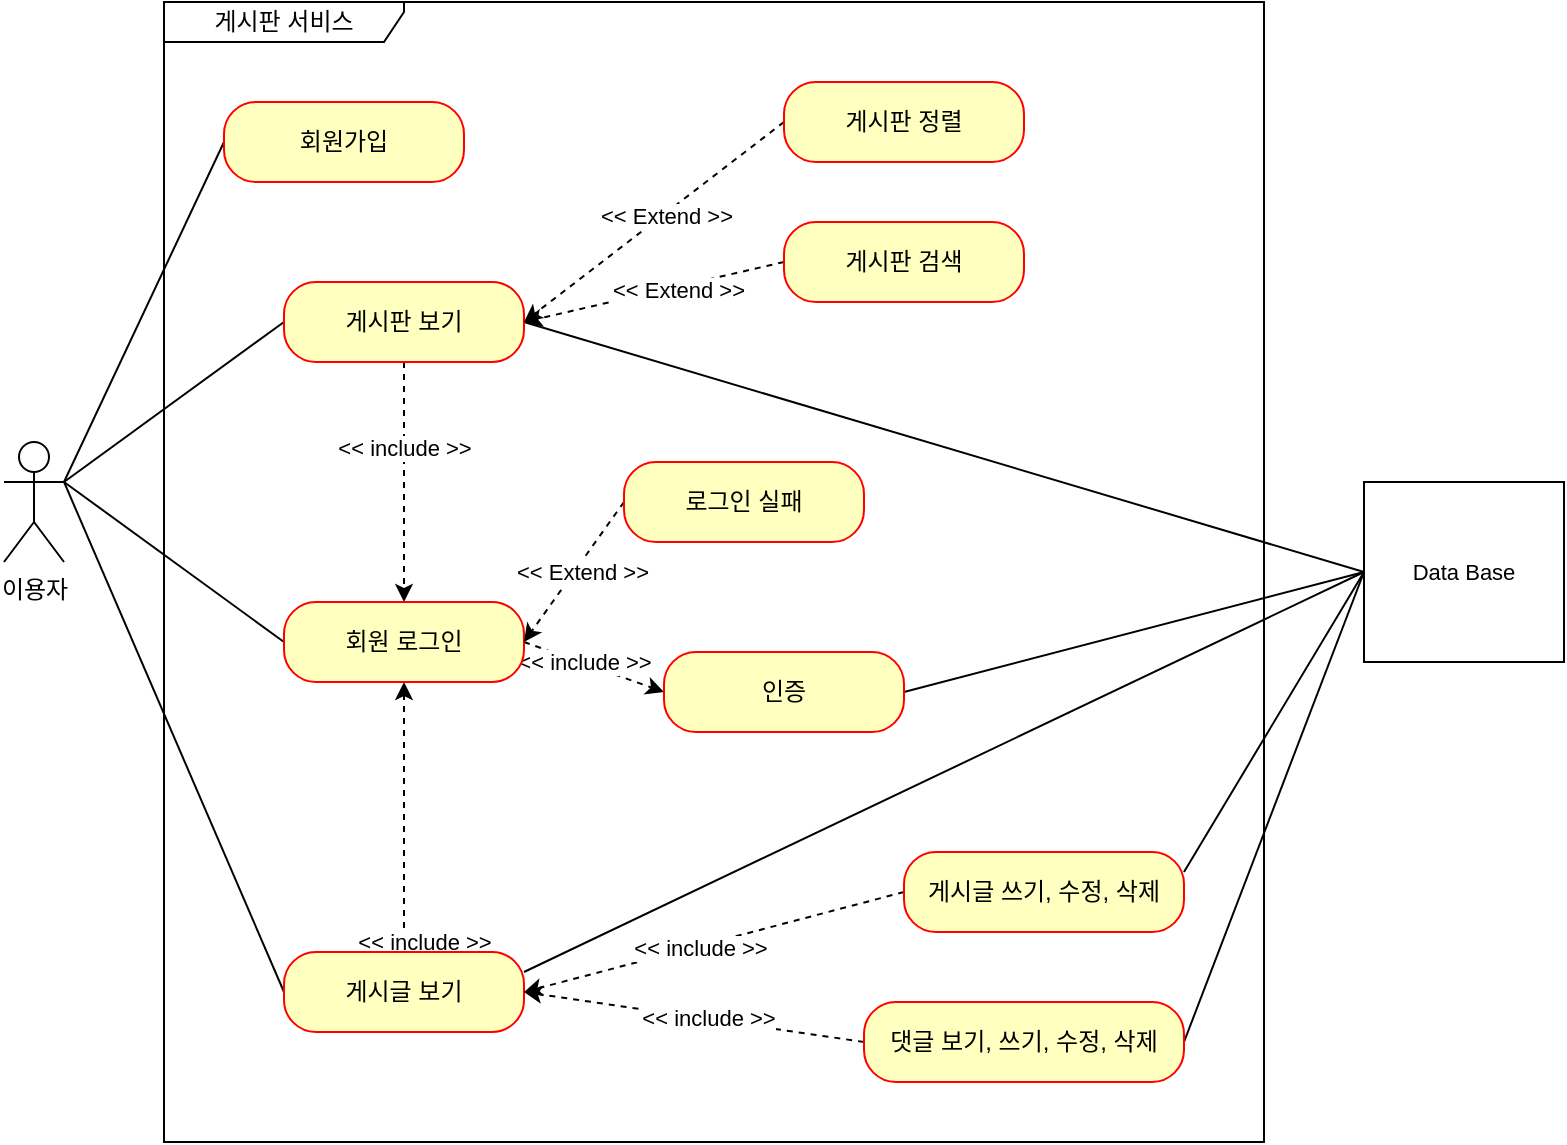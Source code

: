 <mxfile version="21.6.7" type="github">
  <diagram name="페이지-1" id="axtfGhd3DeizFLT9HOAL">
    <mxGraphModel dx="1434" dy="758" grid="1" gridSize="10" guides="1" tooltips="1" connect="1" arrows="1" fold="1" page="1" pageScale="1" pageWidth="827" pageHeight="1169" math="0" shadow="0">
      <root>
        <mxCell id="0" />
        <mxCell id="1" parent="0" />
        <mxCell id="yGNI9pminCK-v2cQuEcI-1" value="이용자" style="shape=umlActor;verticalLabelPosition=bottom;verticalAlign=top;html=1;" vertex="1" parent="1">
          <mxGeometry x="10" y="340" width="30" height="60" as="geometry" />
        </mxCell>
        <mxCell id="yGNI9pminCK-v2cQuEcI-6" value="게시판 서비스" style="shape=umlFrame;whiteSpace=wrap;html=1;pointerEvents=0;width=120;height=20;" vertex="1" parent="1">
          <mxGeometry x="90" y="120" width="550" height="570" as="geometry" />
        </mxCell>
        <mxCell id="yGNI9pminCK-v2cQuEcI-21" style="rounded=0;orthogonalLoop=1;jettySize=auto;html=1;exitX=0;exitY=0.5;exitDx=0;exitDy=0;entryX=1;entryY=0.333;entryDx=0;entryDy=0;entryPerimeter=0;endArrow=none;endFill=0;" edge="1" parent="1" source="yGNI9pminCK-v2cQuEcI-8" target="yGNI9pminCK-v2cQuEcI-1">
          <mxGeometry relative="1" as="geometry" />
        </mxCell>
        <mxCell id="yGNI9pminCK-v2cQuEcI-8" value="회원가입" style="rounded=1;whiteSpace=wrap;html=1;arcSize=40;fontColor=#000000;fillColor=#ffffc0;strokeColor=#ff0000;" vertex="1" parent="1">
          <mxGeometry x="120" y="170" width="120" height="40" as="geometry" />
        </mxCell>
        <mxCell id="yGNI9pminCK-v2cQuEcI-23" style="edgeStyle=none;shape=connector;rounded=0;orthogonalLoop=1;jettySize=auto;html=1;exitX=0;exitY=0.5;exitDx=0;exitDy=0;entryX=1;entryY=0.333;entryDx=0;entryDy=0;entryPerimeter=0;labelBackgroundColor=default;strokeColor=default;fontFamily=Helvetica;fontSize=11;fontColor=default;endArrow=none;endFill=0;" edge="1" parent="1" source="yGNI9pminCK-v2cQuEcI-10" target="yGNI9pminCK-v2cQuEcI-1">
          <mxGeometry relative="1" as="geometry" />
        </mxCell>
        <mxCell id="yGNI9pminCK-v2cQuEcI-30" style="edgeStyle=none;shape=connector;rounded=0;orthogonalLoop=1;jettySize=auto;html=1;exitX=0.5;exitY=1;exitDx=0;exitDy=0;entryX=0.5;entryY=0;entryDx=0;entryDy=0;labelBackgroundColor=default;strokeColor=default;fontFamily=Helvetica;fontSize=11;fontColor=default;endArrow=classic;endFill=1;dashed=1;" edge="1" parent="1" source="yGNI9pminCK-v2cQuEcI-10" target="yGNI9pminCK-v2cQuEcI-14">
          <mxGeometry relative="1" as="geometry" />
        </mxCell>
        <mxCell id="yGNI9pminCK-v2cQuEcI-32" value="&amp;lt;&amp;lt; include &amp;gt;&amp;gt;" style="edgeLabel;html=1;align=center;verticalAlign=middle;resizable=0;points=[];fontSize=11;fontFamily=Helvetica;fontColor=default;" vertex="1" connectable="0" parent="yGNI9pminCK-v2cQuEcI-30">
          <mxGeometry x="-0.269" relative="1" as="geometry">
            <mxPoint y="-1" as="offset" />
          </mxGeometry>
        </mxCell>
        <mxCell id="yGNI9pminCK-v2cQuEcI-48" style="edgeStyle=none;shape=connector;rounded=0;orthogonalLoop=1;jettySize=auto;html=1;exitX=1;exitY=0.5;exitDx=0;exitDy=0;entryX=0;entryY=0.5;entryDx=0;entryDy=0;labelBackgroundColor=default;strokeColor=default;fontFamily=Helvetica;fontSize=11;fontColor=default;endArrow=none;endFill=0;" edge="1" parent="1" source="yGNI9pminCK-v2cQuEcI-10" target="yGNI9pminCK-v2cQuEcI-45">
          <mxGeometry relative="1" as="geometry" />
        </mxCell>
        <mxCell id="yGNI9pminCK-v2cQuEcI-10" value="게시판 보기" style="rounded=1;whiteSpace=wrap;html=1;arcSize=40;fontColor=#000000;fillColor=#ffffc0;strokeColor=#ff0000;" vertex="1" parent="1">
          <mxGeometry x="150" y="260" width="120" height="40" as="geometry" />
        </mxCell>
        <mxCell id="yGNI9pminCK-v2cQuEcI-24" style="edgeStyle=none;shape=connector;rounded=0;orthogonalLoop=1;jettySize=auto;html=1;exitX=0;exitY=0.5;exitDx=0;exitDy=0;entryX=1;entryY=0.333;entryDx=0;entryDy=0;entryPerimeter=0;labelBackgroundColor=default;strokeColor=default;fontFamily=Helvetica;fontSize=11;fontColor=default;endArrow=none;endFill=0;" edge="1" parent="1" source="yGNI9pminCK-v2cQuEcI-11" target="yGNI9pminCK-v2cQuEcI-1">
          <mxGeometry relative="1" as="geometry" />
        </mxCell>
        <mxCell id="yGNI9pminCK-v2cQuEcI-31" style="edgeStyle=none;shape=connector;rounded=0;orthogonalLoop=1;jettySize=auto;html=1;exitX=0.5;exitY=0;exitDx=0;exitDy=0;entryX=0.5;entryY=1;entryDx=0;entryDy=0;labelBackgroundColor=default;strokeColor=default;fontFamily=Helvetica;fontSize=11;fontColor=default;endArrow=classic;endFill=1;dashed=1;" edge="1" parent="1" source="yGNI9pminCK-v2cQuEcI-11" target="yGNI9pminCK-v2cQuEcI-14">
          <mxGeometry relative="1" as="geometry" />
        </mxCell>
        <mxCell id="yGNI9pminCK-v2cQuEcI-33" value="&amp;lt;&amp;lt; include &amp;gt;&amp;gt;" style="edgeLabel;html=1;align=center;verticalAlign=middle;resizable=0;points=[];fontSize=11;fontFamily=Helvetica;fontColor=default;" vertex="1" connectable="0" parent="yGNI9pminCK-v2cQuEcI-31">
          <mxGeometry x="-0.333" y="1" relative="1" as="geometry">
            <mxPoint x="11" y="40" as="offset" />
          </mxGeometry>
        </mxCell>
        <mxCell id="yGNI9pminCK-v2cQuEcI-49" style="edgeStyle=none;shape=connector;rounded=0;orthogonalLoop=1;jettySize=auto;html=1;exitX=1;exitY=0.25;exitDx=0;exitDy=0;entryX=0;entryY=0.5;entryDx=0;entryDy=0;labelBackgroundColor=default;strokeColor=default;fontFamily=Helvetica;fontSize=11;fontColor=default;endArrow=none;endFill=0;" edge="1" parent="1" source="yGNI9pminCK-v2cQuEcI-11" target="yGNI9pminCK-v2cQuEcI-45">
          <mxGeometry relative="1" as="geometry" />
        </mxCell>
        <mxCell id="yGNI9pminCK-v2cQuEcI-11" value="게시글 보기" style="rounded=1;whiteSpace=wrap;html=1;arcSize=40;fontColor=#000000;fillColor=#ffffc0;strokeColor=#ff0000;" vertex="1" parent="1">
          <mxGeometry x="150" y="595" width="120" height="40" as="geometry" />
        </mxCell>
        <mxCell id="yGNI9pminCK-v2cQuEcI-22" style="rounded=0;orthogonalLoop=1;jettySize=auto;html=1;exitX=0;exitY=0.5;exitDx=0;exitDy=0;entryX=1;entryY=0.333;entryDx=0;entryDy=0;entryPerimeter=0;endArrow=none;endFill=0;" edge="1" parent="1" source="yGNI9pminCK-v2cQuEcI-14" target="yGNI9pminCK-v2cQuEcI-1">
          <mxGeometry relative="1" as="geometry" />
        </mxCell>
        <mxCell id="yGNI9pminCK-v2cQuEcI-26" style="edgeStyle=none;shape=connector;rounded=0;orthogonalLoop=1;jettySize=auto;html=1;exitX=1;exitY=0.5;exitDx=0;exitDy=0;entryX=0;entryY=0.5;entryDx=0;entryDy=0;labelBackgroundColor=default;strokeColor=default;fontFamily=Helvetica;fontSize=11;fontColor=default;endArrow=classic;endFill=1;dashed=1;" edge="1" parent="1" source="yGNI9pminCK-v2cQuEcI-14" target="yGNI9pminCK-v2cQuEcI-15">
          <mxGeometry relative="1" as="geometry" />
        </mxCell>
        <mxCell id="yGNI9pminCK-v2cQuEcI-28" value="&amp;lt;&amp;lt; include &amp;gt;&amp;gt;" style="edgeLabel;html=1;align=center;verticalAlign=middle;resizable=0;points=[];fontSize=11;fontFamily=Helvetica;fontColor=default;" vertex="1" connectable="0" parent="yGNI9pminCK-v2cQuEcI-26">
          <mxGeometry x="0.012" y="-1" relative="1" as="geometry">
            <mxPoint x="-5" y="-4" as="offset" />
          </mxGeometry>
        </mxCell>
        <mxCell id="yGNI9pminCK-v2cQuEcI-14" value="회원 로그인" style="rounded=1;whiteSpace=wrap;html=1;arcSize=40;fontColor=#000000;fillColor=#ffffc0;strokeColor=#ff0000;" vertex="1" parent="1">
          <mxGeometry x="150" y="420" width="120" height="40" as="geometry" />
        </mxCell>
        <mxCell id="yGNI9pminCK-v2cQuEcI-47" style="edgeStyle=none;shape=connector;rounded=0;orthogonalLoop=1;jettySize=auto;html=1;exitX=1;exitY=0.5;exitDx=0;exitDy=0;entryX=0;entryY=0.5;entryDx=0;entryDy=0;labelBackgroundColor=default;strokeColor=default;fontFamily=Helvetica;fontSize=11;fontColor=default;endArrow=none;endFill=0;" edge="1" parent="1" source="yGNI9pminCK-v2cQuEcI-15" target="yGNI9pminCK-v2cQuEcI-45">
          <mxGeometry relative="1" as="geometry" />
        </mxCell>
        <mxCell id="yGNI9pminCK-v2cQuEcI-15" value="인증" style="rounded=1;whiteSpace=wrap;html=1;arcSize=40;fontColor=#000000;fillColor=#ffffc0;strokeColor=#ff0000;" vertex="1" parent="1">
          <mxGeometry x="340" y="445" width="120" height="40" as="geometry" />
        </mxCell>
        <mxCell id="yGNI9pminCK-v2cQuEcI-27" style="edgeStyle=none;shape=connector;rounded=0;orthogonalLoop=1;jettySize=auto;html=1;exitX=0;exitY=0.5;exitDx=0;exitDy=0;entryX=1;entryY=0.5;entryDx=0;entryDy=0;labelBackgroundColor=default;strokeColor=default;fontFamily=Helvetica;fontSize=11;fontColor=default;endArrow=classic;endFill=1;dashed=1;" edge="1" parent="1" source="yGNI9pminCK-v2cQuEcI-16" target="yGNI9pminCK-v2cQuEcI-14">
          <mxGeometry relative="1" as="geometry" />
        </mxCell>
        <mxCell id="yGNI9pminCK-v2cQuEcI-29" value="&amp;lt;&amp;lt; Extend &amp;gt;&amp;gt;" style="edgeLabel;html=1;align=center;verticalAlign=middle;resizable=0;points=[];fontSize=11;fontFamily=Helvetica;fontColor=default;" vertex="1" connectable="0" parent="yGNI9pminCK-v2cQuEcI-27">
          <mxGeometry x="-0.181" y="-1" relative="1" as="geometry">
            <mxPoint y="7" as="offset" />
          </mxGeometry>
        </mxCell>
        <mxCell id="yGNI9pminCK-v2cQuEcI-16" value="로그인 실패" style="rounded=1;whiteSpace=wrap;html=1;arcSize=40;fontColor=#000000;fillColor=#ffffc0;strokeColor=#ff0000;" vertex="1" parent="1">
          <mxGeometry x="320" y="350" width="120" height="40" as="geometry" />
        </mxCell>
        <mxCell id="yGNI9pminCK-v2cQuEcI-34" style="edgeStyle=none;shape=connector;rounded=0;orthogonalLoop=1;jettySize=auto;html=1;exitX=0;exitY=0.5;exitDx=0;exitDy=0;entryX=1;entryY=0.5;entryDx=0;entryDy=0;labelBackgroundColor=default;strokeColor=default;fontFamily=Helvetica;fontSize=11;fontColor=default;endArrow=classic;endFill=1;dashed=1;" edge="1" parent="1" source="yGNI9pminCK-v2cQuEcI-17" target="yGNI9pminCK-v2cQuEcI-10">
          <mxGeometry relative="1" as="geometry" />
        </mxCell>
        <mxCell id="yGNI9pminCK-v2cQuEcI-37" value="&amp;lt;&amp;lt; Extend &amp;gt;&amp;gt;" style="edgeLabel;html=1;align=center;verticalAlign=middle;resizable=0;points=[];fontSize=11;fontFamily=Helvetica;fontColor=default;" vertex="1" connectable="0" parent="yGNI9pminCK-v2cQuEcI-34">
          <mxGeometry x="-0.076" y="1" relative="1" as="geometry">
            <mxPoint as="offset" />
          </mxGeometry>
        </mxCell>
        <mxCell id="yGNI9pminCK-v2cQuEcI-17" value="게시판 정렬" style="rounded=1;whiteSpace=wrap;html=1;arcSize=40;fontColor=#000000;fillColor=#ffffc0;strokeColor=#ff0000;" vertex="1" parent="1">
          <mxGeometry x="400" y="160" width="120" height="40" as="geometry" />
        </mxCell>
        <mxCell id="yGNI9pminCK-v2cQuEcI-35" style="edgeStyle=none;shape=connector;rounded=0;orthogonalLoop=1;jettySize=auto;html=1;exitX=0;exitY=0.5;exitDx=0;exitDy=0;labelBackgroundColor=default;strokeColor=default;fontFamily=Helvetica;fontSize=11;fontColor=default;endArrow=classic;endFill=1;dashed=1;entryX=1;entryY=0.5;entryDx=0;entryDy=0;" edge="1" parent="1" source="yGNI9pminCK-v2cQuEcI-18" target="yGNI9pminCK-v2cQuEcI-10">
          <mxGeometry relative="1" as="geometry">
            <mxPoint x="250" y="400" as="targetPoint" />
          </mxGeometry>
        </mxCell>
        <mxCell id="yGNI9pminCK-v2cQuEcI-36" value="&amp;lt;&amp;lt; Extend &amp;gt;&amp;gt;" style="edgeLabel;html=1;align=center;verticalAlign=middle;resizable=0;points=[];fontSize=11;fontFamily=Helvetica;fontColor=default;" vertex="1" connectable="0" parent="yGNI9pminCK-v2cQuEcI-35">
          <mxGeometry x="-0.174" y="1" relative="1" as="geometry">
            <mxPoint as="offset" />
          </mxGeometry>
        </mxCell>
        <mxCell id="yGNI9pminCK-v2cQuEcI-18" value="게시판 검색" style="rounded=1;whiteSpace=wrap;html=1;arcSize=40;fontColor=#000000;fillColor=#ffffc0;strokeColor=#ff0000;" vertex="1" parent="1">
          <mxGeometry x="400" y="230" width="120" height="40" as="geometry" />
        </mxCell>
        <mxCell id="yGNI9pminCK-v2cQuEcI-38" style="edgeStyle=none;shape=connector;rounded=0;orthogonalLoop=1;jettySize=auto;html=1;exitX=0;exitY=0.5;exitDx=0;exitDy=0;entryX=1;entryY=0.5;entryDx=0;entryDy=0;labelBackgroundColor=default;strokeColor=default;fontFamily=Helvetica;fontSize=11;fontColor=default;endArrow=classic;endFill=1;dashed=1;" edge="1" parent="1" source="yGNI9pminCK-v2cQuEcI-19" target="yGNI9pminCK-v2cQuEcI-11">
          <mxGeometry relative="1" as="geometry" />
        </mxCell>
        <mxCell id="yGNI9pminCK-v2cQuEcI-41" value="&amp;lt;&amp;lt; include &amp;gt;&amp;gt;" style="edgeLabel;html=1;align=center;verticalAlign=middle;resizable=0;points=[];fontSize=11;fontFamily=Helvetica;fontColor=default;" vertex="1" connectable="0" parent="yGNI9pminCK-v2cQuEcI-38">
          <mxGeometry x="0.08" y="1" relative="1" as="geometry">
            <mxPoint as="offset" />
          </mxGeometry>
        </mxCell>
        <mxCell id="yGNI9pminCK-v2cQuEcI-50" style="edgeStyle=none;shape=connector;rounded=0;orthogonalLoop=1;jettySize=auto;html=1;exitX=1;exitY=0.25;exitDx=0;exitDy=0;entryX=0;entryY=0.5;entryDx=0;entryDy=0;labelBackgroundColor=default;strokeColor=default;fontFamily=Helvetica;fontSize=11;fontColor=default;endArrow=none;endFill=0;" edge="1" parent="1" source="yGNI9pminCK-v2cQuEcI-19" target="yGNI9pminCK-v2cQuEcI-45">
          <mxGeometry relative="1" as="geometry" />
        </mxCell>
        <mxCell id="yGNI9pminCK-v2cQuEcI-19" value="게시글 쓰기, 수정, 삭제" style="rounded=1;whiteSpace=wrap;html=1;arcSize=40;fontColor=#000000;fillColor=#ffffc0;strokeColor=#ff0000;" vertex="1" parent="1">
          <mxGeometry x="460" y="545" width="140" height="40" as="geometry" />
        </mxCell>
        <mxCell id="yGNI9pminCK-v2cQuEcI-39" style="edgeStyle=none;shape=connector;rounded=0;orthogonalLoop=1;jettySize=auto;html=1;exitX=0;exitY=0.5;exitDx=0;exitDy=0;labelBackgroundColor=default;strokeColor=default;fontFamily=Helvetica;fontSize=11;fontColor=default;endArrow=classic;endFill=1;dashed=1;entryX=1;entryY=0.5;entryDx=0;entryDy=0;" edge="1" parent="1" source="yGNI9pminCK-v2cQuEcI-20" target="yGNI9pminCK-v2cQuEcI-11">
          <mxGeometry relative="1" as="geometry">
            <mxPoint x="330" y="500" as="targetPoint" />
          </mxGeometry>
        </mxCell>
        <mxCell id="yGNI9pminCK-v2cQuEcI-42" value="&amp;lt;&amp;lt; include &amp;gt;&amp;gt;" style="edgeLabel;html=1;align=center;verticalAlign=middle;resizable=0;points=[];fontSize=11;fontFamily=Helvetica;fontColor=default;" vertex="1" connectable="0" parent="yGNI9pminCK-v2cQuEcI-39">
          <mxGeometry x="-0.061" y="-1" relative="1" as="geometry">
            <mxPoint x="1" as="offset" />
          </mxGeometry>
        </mxCell>
        <mxCell id="yGNI9pminCK-v2cQuEcI-51" style="edgeStyle=none;shape=connector;rounded=0;orthogonalLoop=1;jettySize=auto;html=1;exitX=1;exitY=0.5;exitDx=0;exitDy=0;entryX=0;entryY=0.5;entryDx=0;entryDy=0;labelBackgroundColor=default;strokeColor=default;fontFamily=Helvetica;fontSize=11;fontColor=default;endArrow=none;endFill=0;" edge="1" parent="1" source="yGNI9pminCK-v2cQuEcI-20" target="yGNI9pminCK-v2cQuEcI-45">
          <mxGeometry relative="1" as="geometry" />
        </mxCell>
        <mxCell id="yGNI9pminCK-v2cQuEcI-20" value="댓글 보기, 쓰기, 수정, 삭제" style="rounded=1;whiteSpace=wrap;html=1;arcSize=40;fontColor=#000000;fillColor=#ffffc0;strokeColor=#ff0000;" vertex="1" parent="1">
          <mxGeometry x="440" y="620" width="160" height="40" as="geometry" />
        </mxCell>
        <mxCell id="yGNI9pminCK-v2cQuEcI-45" value="Data Base" style="html=1;dropTarget=0;whiteSpace=wrap;fontFamily=Helvetica;fontSize=11;fontColor=default;" vertex="1" parent="1">
          <mxGeometry x="690" y="360" width="100" height="90" as="geometry" />
        </mxCell>
      </root>
    </mxGraphModel>
  </diagram>
</mxfile>
